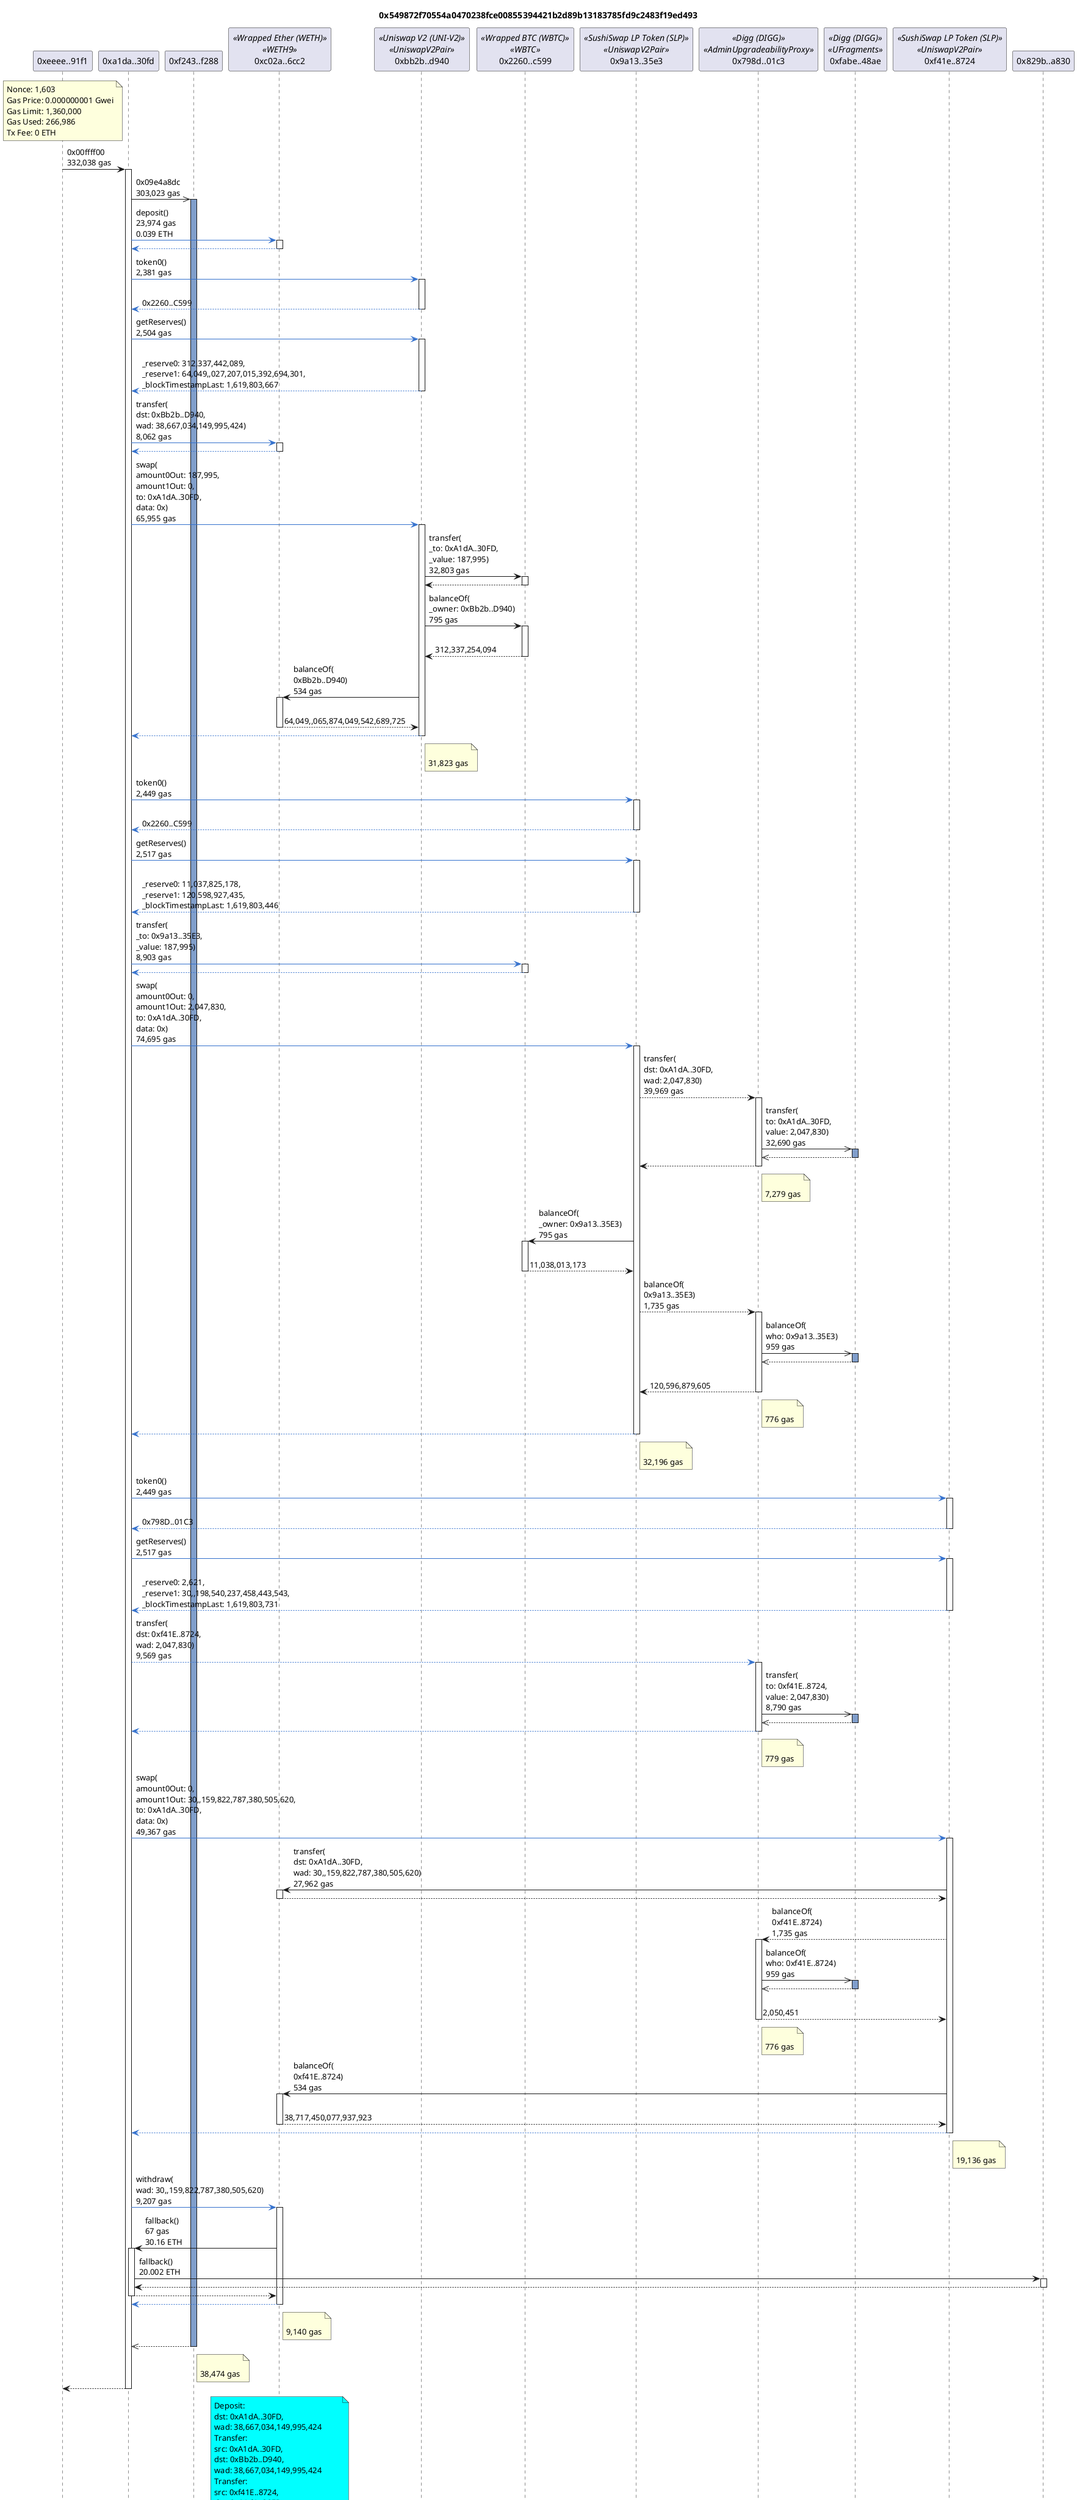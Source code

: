 @startuml
title 0x549872f70554a0470238fce00855394421b2d89b13183785fd9c2483f19ed493
caption  Fri, 30 Apr 2021 17:28:51 GMT
participant "0xeeee..91f1" as eeee91f1 
participant "0xa1da..30fd" as a1da30fd 
participant "0xf243..f288" as f243f288 
participant "0xc02a..6cc2" as c02a6cc2 <<Wrapped Ether (WETH)>><<WETH9>>
participant "0xbb2b..d940" as bb2bd940 <<Uniswap V2 (UNI-V2)>><<UniswapV2Pair>>
participant "0x2260..c599" as 2260c599 <<Wrapped BTC (WBTC)>><<WBTC>>
participant "0x9a13..35e3" as 9a1335e3 <<SushiSwap LP Token (SLP)>><<UniswapV2Pair>>
participant "0x798d..01c3" as 798d01c3 <<Digg (DIGG)>><<AdminUpgradeabilityProxy>>
participant "0xfabe..48ae" as fabe48ae <<Digg (DIGG)>><<UFragments>>
participant "0xf41e..8724" as f41e8724 <<SushiSwap LP Token (SLP)>><<UniswapV2Pair>>
participant "0x829b..a830" as 829ba830 

note over eeee91f1
Nonce: 1,603
Gas Price: 0.000000001 Gwei
Gas Limit: 1,360,000
Gas Used: 266,986
Tx Fee: 0 ETH
end note

eeee91f1 -> a1da30fd: 0x00ffff00\n332,038 gas
activate a1da30fd
a1da30fd ->> f243f288: 0x09e4a8dc\n303,023 gas
activate f243f288 #809ECB
a1da30fd -[#3471CD]> c02a6cc2: deposit()\n23,974 gas\n0.039 ETH
activate c02a6cc2
return
a1da30fd -[#3471CD]> bb2bd940: token0()\n2,381 gas
activate bb2bd940
return\n0x2260..C599
a1da30fd -[#3471CD]> bb2bd940: getReserves()\n2,504 gas
activate bb2bd940
return\n_reserve0: 312,337,442,089,\n_reserve1: 64,049,,027,207,015,392,694,301,\n_blockTimestampLast: 1,619,803,667
a1da30fd -[#3471CD]> c02a6cc2: transfer(\ndst: 0xBb2b..D940,\nwad: 38,667,034,149,995,424)\n8,062 gas
activate c02a6cc2
return
a1da30fd -[#3471CD]> bb2bd940: swap(\namount0Out: 187,995,\namount1Out: 0,\nto: 0xA1dA..30FD,\ndata: 0x)\n65,955 gas
activate bb2bd940
bb2bd940 -> 2260c599: transfer(\n_to: 0xA1dA..30FD,\n_value: 187,995)\n32,803 gas
activate 2260c599
return
bb2bd940 -> 2260c599: balanceOf(\n_owner: 0xBb2b..D940)\n795 gas
activate 2260c599
return\n312,337,254,094
bb2bd940 -> c02a6cc2: balanceOf(\n0xBb2b..D940)\n534 gas
activate c02a6cc2
return\n64,049,,065,874,049,542,689,725
return
note right of bb2bd940: \n31,823 gas
a1da30fd -[#3471CD]> 9a1335e3: token0()\n2,449 gas
activate 9a1335e3
return\n0x2260..C599
a1da30fd -[#3471CD]> 9a1335e3: getReserves()\n2,517 gas
activate 9a1335e3
return\n_reserve0: 11,037,825,178,\n_reserve1: 120,598,927,435,\n_blockTimestampLast: 1,619,803,446
a1da30fd -[#3471CD]> 2260c599: transfer(\n_to: 0x9a13..35E3,\n_value: 187,995)\n8,903 gas
activate 2260c599
return
a1da30fd -[#3471CD]> 9a1335e3: swap(\namount0Out: 0,\namount1Out: 2,047,830,\nto: 0xA1dA..30FD,\ndata: 0x)\n74,695 gas
activate 9a1335e3
9a1335e3 --> 798d01c3: transfer(\ndst: 0xA1dA..30FD,\nwad: 2,047,830)\n39,969 gas
activate 798d01c3
798d01c3 ->> fabe48ae: transfer(\nto: 0xA1dA..30FD,\nvalue: 2,047,830)\n32,690 gas
activate fabe48ae #809ECB
return
return
note right of 798d01c3: \n7,279 gas
9a1335e3 -> 2260c599: balanceOf(\n_owner: 0x9a13..35E3)\n795 gas
activate 2260c599
return\n11,038,013,173
9a1335e3 --> 798d01c3: balanceOf(\n0x9a13..35E3)\n1,735 gas
activate 798d01c3
798d01c3 ->> fabe48ae: balanceOf(\nwho: 0x9a13..35E3)\n959 gas
activate fabe48ae #809ECB
return
return\n120,596,879,605
note right of 798d01c3: \n776 gas
return
note right of 9a1335e3: \n32,196 gas
a1da30fd -[#3471CD]> f41e8724: token0()\n2,449 gas
activate f41e8724
return\n0x798D..01C3
a1da30fd -[#3471CD]> f41e8724: getReserves()\n2,517 gas
activate f41e8724
return\n_reserve0: 2,621,\n_reserve1: 30,,198,540,237,458,443,543,\n_blockTimestampLast: 1,619,803,731
a1da30fd --[#3471CD]> 798d01c3: transfer(\ndst: 0xf41E..8724,\nwad: 2,047,830)\n9,569 gas
activate 798d01c3
798d01c3 ->> fabe48ae: transfer(\nto: 0xf41E..8724,\nvalue: 2,047,830)\n8,790 gas
activate fabe48ae #809ECB
return
return
note right of 798d01c3: \n779 gas
a1da30fd -[#3471CD]> f41e8724: swap(\namount0Out: 0,\namount1Out: 30,,159,822,787,380,505,620,\nto: 0xA1dA..30FD,\ndata: 0x)\n49,367 gas
activate f41e8724
f41e8724 -> c02a6cc2: transfer(\ndst: 0xA1dA..30FD,\nwad: 30,,159,822,787,380,505,620)\n27,962 gas
activate c02a6cc2
return
f41e8724 --> 798d01c3: balanceOf(\n0xf41E..8724)\n1,735 gas
activate 798d01c3
798d01c3 ->> fabe48ae: balanceOf(\nwho: 0xf41E..8724)\n959 gas
activate fabe48ae #809ECB
return
return\n2,050,451
note right of 798d01c3: \n776 gas
f41e8724 -> c02a6cc2: balanceOf(\n0xf41E..8724)\n534 gas
activate c02a6cc2
return\n38,717,450,077,937,923
return
note right of f41e8724: \n19,136 gas
a1da30fd -[#3471CD]> c02a6cc2: withdraw(\nwad: 30,,159,822,787,380,505,620)\n9,207 gas
activate c02a6cc2
c02a6cc2 -> a1da30fd: fallback()\n67 gas\n30.16 ETH
activate a1da30fd
a1da30fd -> 829ba830: fallback()\n20.002 ETH
activate 829ba830
return
return
return
note right of c02a6cc2: \n9,140 gas
return
note right of f243f288: \n38,474 gas
return

note over c02a6cc2 #aqua
Deposit:
dst: 0xA1dA..30FD,
wad: 38,667,034,149,995,424
Transfer:
src: 0xA1dA..30FD,
dst: 0xBb2b..D940,
wad: 38,667,034,149,995,424
Transfer:
src: 0xf41E..8724,
dst: 0xA1dA..30FD,
wad: 30,,159,822,787,380,505,620
Withdrawal:
src: 0xA1dA..30FD,
wad: 30,,159,822,787,380,505,620
end note
note over bb2bd940 #aqua
Sync:
reserve0: 312,337,254,094,
reserve1: 64,049,,065,874,049,542,689,725
Swap:
sender: 0xA1dA..30FD,
amount0In: 0,
amount1In: 38,667,034,149,995,424,
amount0Out: 187,995,
amount1Out: 0,
to: 0xA1dA..30FD
end note
note over 2260c599 #aqua
Transfer:
from: 0xBb2b..D940,
to: 0xA1dA..30FD,
value: 187,995
Transfer:
from: 0xA1dA..30FD,
to: 0x9a13..35E3,
value: 187,995
end note
note over 9a1335e3 #aqua
Sync:
reserve0: 11,038,013,173,
reserve1: 120,596,879,605
Swap:
sender: 0xA1dA..30FD,
amount0In: 187,995,
amount1In: 0,
amount0Out: 0,
amount1Out: 2,047,830,
to: 0xA1dA..30FD
end note
note over 798d01c3 #aqua
Transfer:
from: 0x9a13..35E3,
to: 0xA1dA..30FD,
value: 2,047,830
Transfer:
from: 0xA1dA..30FD,
to: 0xf41E..8724,
value: 2,047,830
end note
note over f41e8724 #aqua
Sync:
reserve0: 2,050,451,
reserve1: 38,717,450,077,937,923
Swap:
sender: 0xA1dA..30FD,
amount0In: 2,047,830,
amount1In: 0,
amount0Out: 0,
amount1Out: 30,,159,822,787,380,505,620,
to: 0xA1dA..30FD
end note
@endumls